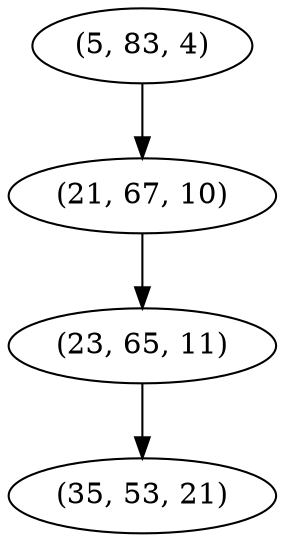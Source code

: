 digraph tree {
    "(5, 83, 4)";
    "(21, 67, 10)";
    "(23, 65, 11)";
    "(35, 53, 21)";
    "(5, 83, 4)" -> "(21, 67, 10)";
    "(21, 67, 10)" -> "(23, 65, 11)";
    "(23, 65, 11)" -> "(35, 53, 21)";
}
